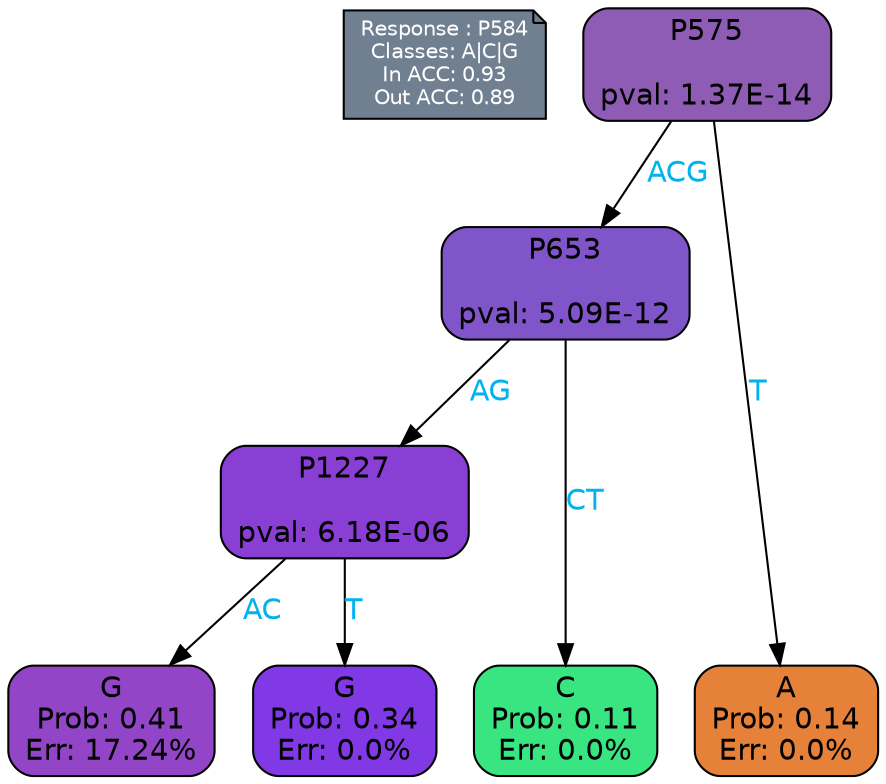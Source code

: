 digraph Tree {
node [shape=box, style="filled, rounded", color="black", fontname=helvetica] ;
graph [ranksep=equally, splines=polylines, bgcolor=transparent, dpi=600] ;
edge [fontname=helvetica] ;
LEGEND [label="Response : P584
Classes: A|C|G
In ACC: 0.93
Out ACC: 0.89
",shape=note,align=left,style=filled,fillcolor="slategray",fontcolor="white",fontsize=10];1 [label="P575

pval: 1.37E-14", fillcolor="#8e5bb5"] ;
2 [label="P653

pval: 5.09E-12", fillcolor="#7f55c9"] ;
3 [label="P1227

pval: 6.18E-06", fillcolor="#8a3fd4"] ;
4 [label="G
Prob: 0.41
Err: 17.24%", fillcolor="#9245c7"] ;
5 [label="G
Prob: 0.34
Err: 0.0%", fillcolor="#8139e5"] ;
6 [label="C
Prob: 0.11
Err: 0.0%", fillcolor="#39e581"] ;
7 [label="A
Prob: 0.14
Err: 0.0%", fillcolor="#e58139"] ;
1 -> 2 [label="ACG",fontcolor=deepskyblue2] ;
1 -> 7 [label="T",fontcolor=deepskyblue2] ;
2 -> 3 [label="AG",fontcolor=deepskyblue2] ;
2 -> 6 [label="CT",fontcolor=deepskyblue2] ;
3 -> 4 [label="AC",fontcolor=deepskyblue2] ;
3 -> 5 [label="T",fontcolor=deepskyblue2] ;
{rank = same; 4;5;6;7;}{rank = same; LEGEND;1;}}